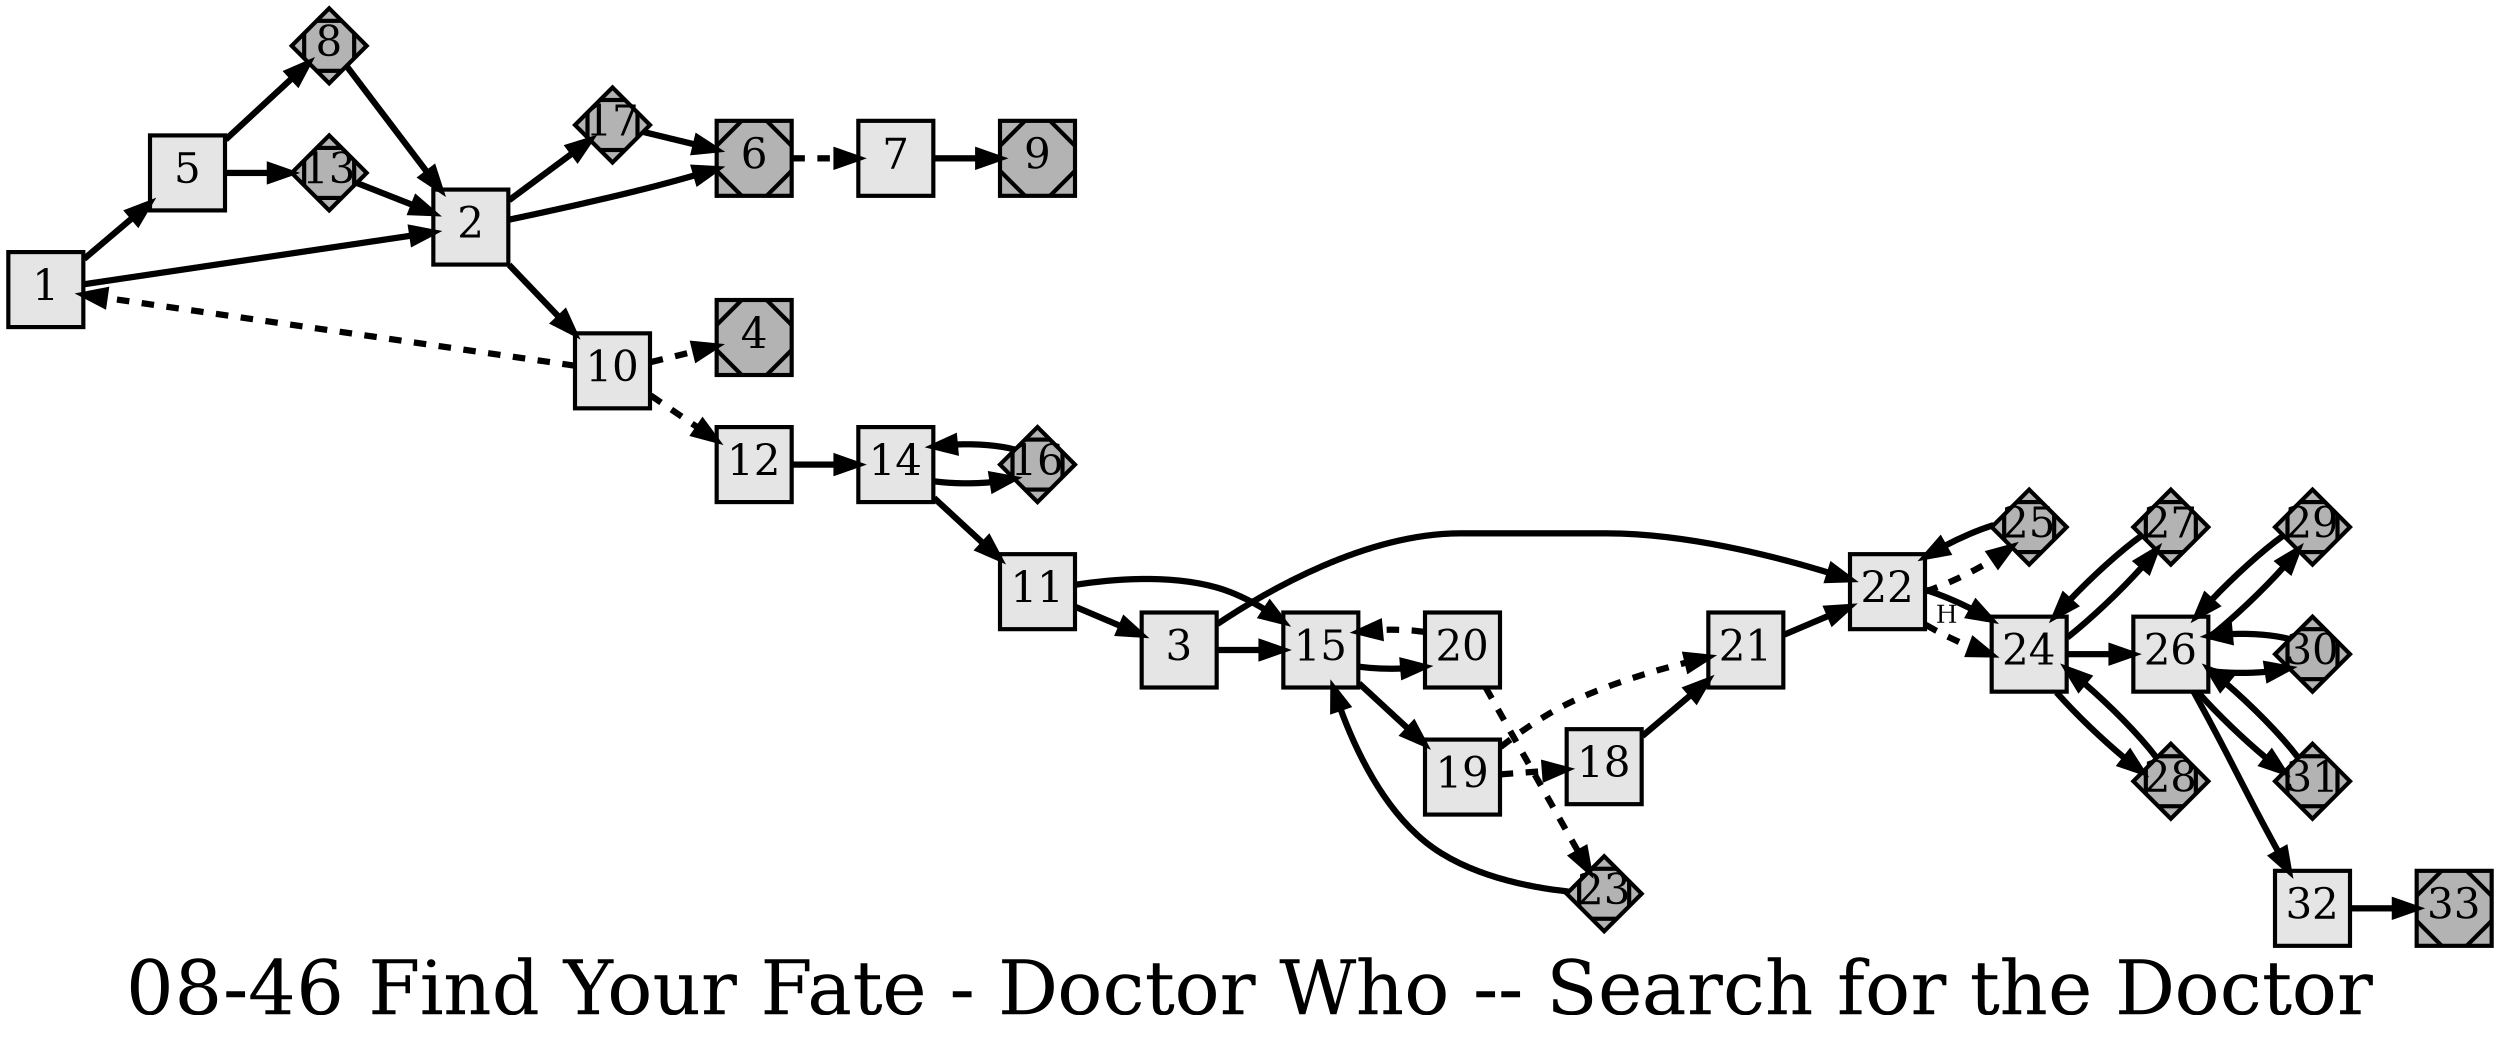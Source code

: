 digraph g{
  graph [ label="08-46 Find Your Fate - Doctor Who -- Search for the Doctor" rankdir=LR, ordering=out, fontsize=36, nodesep="0.35", ranksep="0.45"];
  node  [shape=rect, penwidth=2, fontsize=20, style=filled, fillcolor=grey90, margin="0,0", labelfloat=true, regular=true, fixedsize=true];
  edge  [labelfloat=true, penwidth=3, fontsize=12];
  // ---;
  // group  : Katz;
  // id     : 08-46;
  // gbid   : 1092;
  // series : Find Your Fate – Doctor Who;
  // title  : Search for the Doctor;
  // author : David (Dave) Martin;
  // credit:;
  // - name : Sami Stebbins;
  // role : encoder;
  // date : 2019-05-21;
  // - name : Jeremy Douglass;
  // role : editor;
  // date : 2019-05-14;
  // render:;
  // - name   : small;
  // styles : gvStyles-small.txt;
  // engine : dot;
  
  // ---;
  
  // From | To | Label;
  1 -> 5;
  1 -> 2;
  2 -> 17;
  2 -> 6;
  2 -> 10;
  3 -> 22;
  3 -> 15;
  4	[ xlabel="E", shape=Msquare, fontsize=20, fillcolor=grey70, xlabel="" ];
  5 -> 8;
  5 -> 13;
  6 -> 7	[ xlabel="ROLL", arrowtail=tee, style=dashed, label="", xlabel="" ];	// Roll die and score 6 or above
  6	[ xlabel="E", shape=Msquare, fontsize=20, fillcolor=grey70, xlabel="" ];	// Roll die and score 5 or below
  7 -> 9;	// Solve riddle : "What six-letter English word can the letters in 'Medusa' be made to spell?"
  8 -> 2;	// End w/ option to re-try
  8	[ xlabel="RETRY", shape=Mdiamond, fontsize=20, fillcolor=grey70, xlabel="" ];
  9	[ xlabel="E", shape=Msquare, fontsize=20, fillcolor=grey70, xlabel="" ];
  10 -> 1	[ xlabel="ROLL", arrowtail=tee, style=dashed, label="", xlabel="" ];	// Roll 2 dice and score 6 to 9
  10 -> 4	[ xlabel="ROLL", arrowtail=tee, style=dashed, label="", xlabel="" ];	// Roll 2 dice and score less than 6
  10 -> 12	[ xlabel="ROLL", arrowtail=tee, style=dashed, label="", xlabel="" ];	// Roll 2 dice and score more than 9
  11 -> 15;
  11 -> 3;
  12 -> 14;
  13 -> 2;	// End w/ option to re-try
  13	[ xlabel="RETRY", shape=Mdiamond, fontsize=20, fillcolor=grey70, xlabel="" ];
  14 -> 16;
  14 -> 11;
  15 -> 20;
  15 -> 19;
  16 -> 14;	// End w/ option to re-try
  16	[ xlabel="RETRY", shape=Mdiamond, fontsize=20, fillcolor=grey70, xlabel="" ];
  17 -> 6;	// End w/ option to re-try
  17	[ xlabel="RETRY", shape=Mdiamond, fontsize=20, fillcolor=grey70, xlabel="" ];
  18 -> 21;	// Dice game to "wait"
  19 -> 21	[ xlabel="ROLL", arrowtail=tee, style=dashed, label="", xlabel="" ];	// Roll 2 dice and roll any double
  19 -> 18	[ xlabel="ROLL", arrowtail=tee, style=dashed, label="", xlabel="" ];	// Roll 2 dice and do not roll a double
  20 -> 23	[ xlabel="ROLL", arrowtail=tee, style=dashed, label="", xlabel="" ];	// Roll 2 dice and score 6 or more
  20 -> 15	[ xlabel="ROLL", arrowtail=tee, style=dashed, label="", xlabel="" ];	// Roll 2 dice and score 5 or below (End w/ option to re-try)
  21 -> 22;
  22 -> 25	[ xlabel="ROLL", arrowtail=tee, style=dashed, label="", xlabel="" ];	// Roll 2 dice and score 6 or more
  22 -> 24	[ xlabel="ROLL", arrowtail=tee, style=dashed, label="", xlabel="" ];	// Roll 2 dice and score 5 or below
  23 -> 15;	// End w/ option to re-try
  23	[ xlabel="RETRY", shape=Mdiamond, fontsize=20, fillcolor=grey70, xlabel="" ];
  24 -> 27;
  24 -> 26;
  24 -> 28;
  25 -> 22;	// End w/ option to re-try
  25	[ xlabel="RETRY", shape=Mdiamond, fontsize=20, fillcolor=grey70, xlabel="" ];
  22 -> 24	[ xlabel="H" ];	// Multi-step instruction that sends you to 22 through to 24; Instructions from 25
  26 -> 29;
  26 -> 30;
  26 -> 31;
  26 -> 32;
  27 -> 24;	// End w/ option to re-try
  27	[ xlabel="RETRY", shape=Mdiamond, fontsize=20, fillcolor=grey70, xlabel="" ];
  28 -> 24;	// End w/ option to re-try
  28	[ xlabel="RETRY", shape=Mdiamond, fontsize=20, fillcolor=grey70, xlabel="" ];
  29 -> 26;	// End w/ option to re-try
  29	[ xlabel="RETRY", shape=Mdiamond, fontsize=20, fillcolor=grey70, xlabel="" ];
  30 -> 26;	// End w/ option to re-try
  30	[ xlabel="RETRY", shape=Mdiamond, fontsize=20, fillcolor=grey70, xlabel="" ];
  31 -> 26;	// End w/ option to re-try
  31	[ xlabel="RETRY", shape=Mdiamond, fontsize=20, fillcolor=grey70, xlabel="" ];
  32 -> 33;
  33	[ xlabel="E", shape=Msquare, fontsize=20, fillcolor=grey70, xlabel="" ];
}

